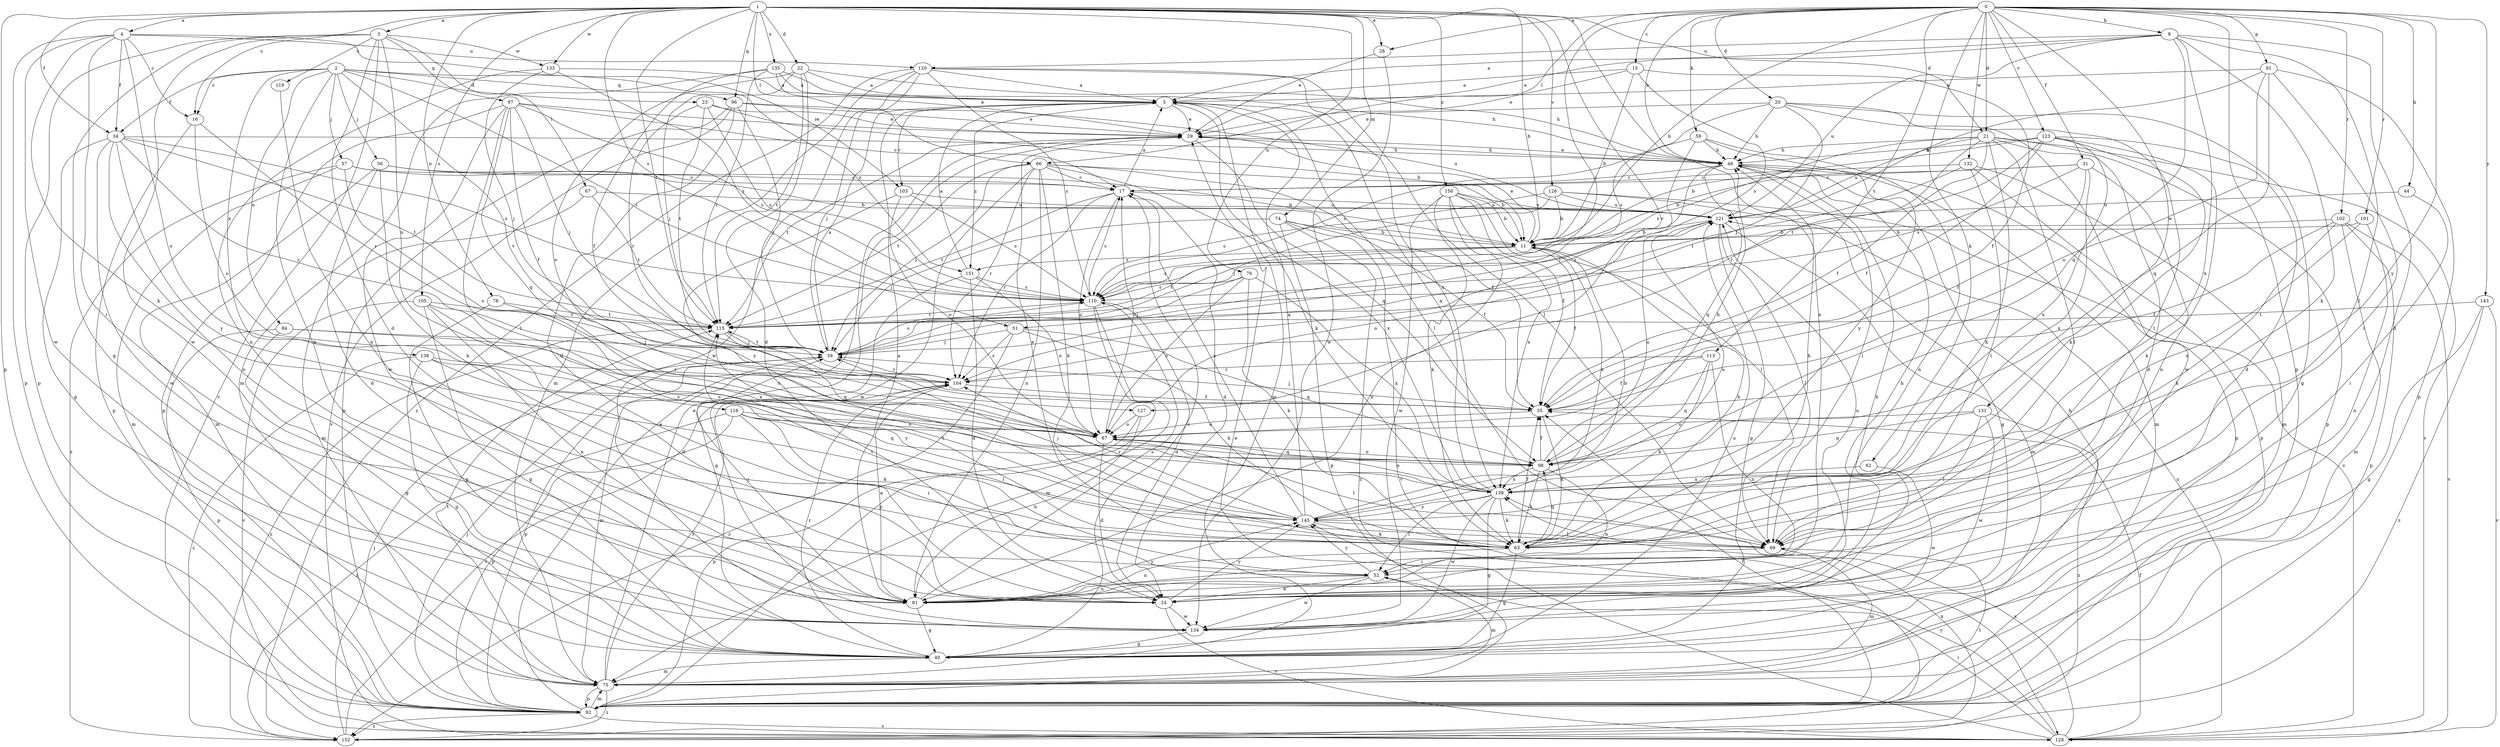 strict digraph  {
0;
1;
2;
3;
4;
5;
8;
11;
15;
16;
17;
20;
21;
22;
23;
24;
28;
29;
31;
34;
35;
40;
44;
46;
51;
52;
56;
57;
58;
59;
62;
63;
66;
67;
69;
74;
75;
76;
78;
81;
84;
87;
91;
92;
96;
97;
98;
101;
102;
103;
104;
105;
110;
113;
115;
116;
119;
120;
121;
123;
126;
127;
128;
131;
132;
133;
134;
135;
138;
139;
143;
145;
150;
151;
152;
0 -> 8  [label=b];
0 -> 11  [label=b];
0 -> 15  [label=c];
0 -> 20  [label=d];
0 -> 21  [label=d];
0 -> 28  [label=e];
0 -> 31  [label=f];
0 -> 44  [label=h];
0 -> 46  [label=h];
0 -> 51  [label=i];
0 -> 59  [label=k];
0 -> 62  [label=k];
0 -> 66  [label=l];
0 -> 91  [label=p];
0 -> 92  [label=p];
0 -> 101  [label=r];
0 -> 102  [label=r];
0 -> 113  [label=t];
0 -> 123  [label=v];
0 -> 131  [label=w];
0 -> 132  [label=w];
0 -> 143  [label=y];
0 -> 145  [label=y];
1 -> 3  [label=a];
1 -> 4  [label=a];
1 -> 11  [label=b];
1 -> 16  [label=c];
1 -> 21  [label=d];
1 -> 22  [label=d];
1 -> 28  [label=e];
1 -> 34  [label=f];
1 -> 66  [label=l];
1 -> 74  [label=m];
1 -> 76  [label=n];
1 -> 78  [label=n];
1 -> 81  [label=n];
1 -> 92  [label=p];
1 -> 96  [label=q];
1 -> 105  [label=s];
1 -> 110  [label=s];
1 -> 115  [label=t];
1 -> 126  [label=v];
1 -> 127  [label=v];
1 -> 133  [label=w];
1 -> 135  [label=x];
1 -> 150  [label=z];
2 -> 16  [label=c];
2 -> 23  [label=d];
2 -> 34  [label=f];
2 -> 51  [label=i];
2 -> 56  [label=j];
2 -> 57  [label=j];
2 -> 81  [label=n];
2 -> 84  [label=o];
2 -> 96  [label=q];
2 -> 127  [label=v];
2 -> 138  [label=x];
2 -> 151  [label=z];
3 -> 24  [label=d];
3 -> 40  [label=g];
3 -> 67  [label=l];
3 -> 92  [label=p];
3 -> 97  [label=q];
3 -> 116  [label=u];
3 -> 119  [label=u];
3 -> 128  [label=v];
3 -> 133  [label=w];
3 -> 134  [label=w];
4 -> 16  [label=c];
4 -> 34  [label=f];
4 -> 52  [label=i];
4 -> 63  [label=k];
4 -> 87  [label=o];
4 -> 92  [label=p];
4 -> 103  [label=r];
4 -> 120  [label=u];
4 -> 134  [label=w];
5 -> 29  [label=e];
5 -> 63  [label=k];
5 -> 69  [label=l];
5 -> 75  [label=m];
5 -> 103  [label=r];
5 -> 151  [label=z];
8 -> 5  [label=a];
8 -> 24  [label=d];
8 -> 29  [label=e];
8 -> 63  [label=k];
8 -> 69  [label=l];
8 -> 98  [label=q];
8 -> 120  [label=u];
8 -> 121  [label=u];
8 -> 139  [label=x];
11 -> 29  [label=e];
11 -> 35  [label=f];
11 -> 110  [label=s];
11 -> 115  [label=t];
11 -> 139  [label=x];
11 -> 151  [label=z];
15 -> 5  [label=a];
15 -> 11  [label=b];
15 -> 29  [label=e];
15 -> 35  [label=f];
15 -> 110  [label=s];
16 -> 87  [label=o];
16 -> 92  [label=p];
16 -> 104  [label=r];
17 -> 5  [label=a];
17 -> 24  [label=d];
17 -> 87  [label=o];
17 -> 104  [label=r];
17 -> 115  [label=t];
17 -> 121  [label=u];
20 -> 29  [label=e];
20 -> 40  [label=g];
20 -> 46  [label=h];
20 -> 58  [label=j];
20 -> 69  [label=l];
20 -> 110  [label=s];
20 -> 134  [label=w];
21 -> 24  [label=d];
21 -> 35  [label=f];
21 -> 46  [label=h];
21 -> 63  [label=k];
21 -> 69  [label=l];
21 -> 92  [label=p];
21 -> 104  [label=r];
21 -> 110  [label=s];
21 -> 121  [label=u];
21 -> 128  [label=v];
22 -> 5  [label=a];
22 -> 24  [label=d];
22 -> 46  [label=h];
22 -> 58  [label=j];
22 -> 87  [label=o];
22 -> 115  [label=t];
23 -> 11  [label=b];
23 -> 29  [label=e];
23 -> 104  [label=r];
23 -> 110  [label=s];
23 -> 115  [label=t];
24 -> 46  [label=h];
24 -> 121  [label=u];
24 -> 128  [label=v];
24 -> 134  [label=w];
24 -> 145  [label=y];
28 -> 29  [label=e];
28 -> 134  [label=w];
29 -> 46  [label=h];
29 -> 98  [label=q];
29 -> 115  [label=t];
31 -> 11  [label=b];
31 -> 17  [label=c];
31 -> 35  [label=f];
31 -> 63  [label=k];
31 -> 110  [label=s];
31 -> 139  [label=x];
34 -> 40  [label=g];
34 -> 46  [label=h];
34 -> 81  [label=n];
34 -> 104  [label=r];
34 -> 110  [label=s];
34 -> 115  [label=t];
34 -> 134  [label=w];
34 -> 145  [label=y];
35 -> 58  [label=j];
35 -> 63  [label=k];
35 -> 87  [label=o];
40 -> 17  [label=c];
40 -> 46  [label=h];
40 -> 75  [label=m];
40 -> 104  [label=r];
40 -> 121  [label=u];
44 -> 52  [label=i];
44 -> 121  [label=u];
46 -> 17  [label=c];
46 -> 29  [label=e];
46 -> 58  [label=j];
46 -> 69  [label=l];
46 -> 75  [label=m];
46 -> 92  [label=p];
46 -> 98  [label=q];
51 -> 58  [label=j];
51 -> 63  [label=k];
51 -> 98  [label=q];
51 -> 104  [label=r];
51 -> 152  [label=z];
52 -> 24  [label=d];
52 -> 75  [label=m];
52 -> 81  [label=n];
52 -> 115  [label=t];
52 -> 134  [label=w];
52 -> 145  [label=y];
56 -> 11  [label=b];
56 -> 17  [label=c];
56 -> 24  [label=d];
56 -> 63  [label=k];
56 -> 75  [label=m];
57 -> 11  [label=b];
57 -> 17  [label=c];
57 -> 75  [label=m];
57 -> 87  [label=o];
57 -> 152  [label=z];
58 -> 5  [label=a];
58 -> 75  [label=m];
58 -> 92  [label=p];
58 -> 104  [label=r];
58 -> 110  [label=s];
58 -> 115  [label=t];
59 -> 46  [label=h];
59 -> 81  [label=n];
59 -> 104  [label=r];
59 -> 110  [label=s];
59 -> 145  [label=y];
62 -> 134  [label=w];
62 -> 139  [label=x];
63 -> 11  [label=b];
63 -> 29  [label=e];
63 -> 35  [label=f];
63 -> 40  [label=g];
63 -> 46  [label=h];
63 -> 81  [label=n];
63 -> 98  [label=q];
63 -> 115  [label=t];
66 -> 11  [label=b];
66 -> 17  [label=c];
66 -> 35  [label=f];
66 -> 58  [label=j];
66 -> 63  [label=k];
66 -> 81  [label=n];
66 -> 104  [label=r];
66 -> 115  [label=t];
66 -> 134  [label=w];
66 -> 139  [label=x];
67 -> 75  [label=m];
67 -> 115  [label=t];
67 -> 121  [label=u];
69 -> 52  [label=i];
69 -> 75  [label=m];
74 -> 11  [label=b];
74 -> 35  [label=f];
74 -> 58  [label=j];
74 -> 92  [label=p];
74 -> 128  [label=v];
74 -> 152  [label=z];
75 -> 29  [label=e];
75 -> 92  [label=p];
75 -> 104  [label=r];
75 -> 115  [label=t];
75 -> 152  [label=z];
76 -> 58  [label=j];
76 -> 63  [label=k];
76 -> 87  [label=o];
76 -> 110  [label=s];
76 -> 139  [label=x];
78 -> 40  [label=g];
78 -> 115  [label=t];
78 -> 139  [label=x];
81 -> 5  [label=a];
81 -> 40  [label=g];
81 -> 58  [label=j];
81 -> 110  [label=s];
81 -> 145  [label=y];
84 -> 40  [label=g];
84 -> 58  [label=j];
84 -> 87  [label=o];
84 -> 92  [label=p];
87 -> 17  [label=c];
87 -> 24  [label=d];
87 -> 69  [label=l];
87 -> 98  [label=q];
91 -> 5  [label=a];
91 -> 52  [label=i];
91 -> 87  [label=o];
91 -> 92  [label=p];
91 -> 98  [label=q];
91 -> 121  [label=u];
92 -> 29  [label=e];
92 -> 35  [label=f];
92 -> 58  [label=j];
92 -> 69  [label=l];
92 -> 75  [label=m];
92 -> 128  [label=v];
92 -> 152  [label=z];
96 -> 24  [label=d];
96 -> 29  [label=e];
96 -> 58  [label=j];
96 -> 92  [label=p];
96 -> 121  [label=u];
96 -> 128  [label=v];
97 -> 17  [label=c];
97 -> 29  [label=e];
97 -> 35  [label=f];
97 -> 58  [label=j];
97 -> 69  [label=l];
97 -> 92  [label=p];
97 -> 98  [label=q];
97 -> 110  [label=s];
97 -> 134  [label=w];
98 -> 35  [label=f];
98 -> 46  [label=h];
98 -> 63  [label=k];
98 -> 81  [label=n];
98 -> 87  [label=o];
98 -> 121  [label=u];
98 -> 139  [label=x];
101 -> 11  [label=b];
101 -> 81  [label=n];
101 -> 139  [label=x];
102 -> 11  [label=b];
102 -> 35  [label=f];
102 -> 63  [label=k];
102 -> 75  [label=m];
102 -> 92  [label=p];
102 -> 128  [label=v];
103 -> 87  [label=o];
103 -> 110  [label=s];
103 -> 121  [label=u];
103 -> 145  [label=y];
104 -> 35  [label=f];
104 -> 81  [label=n];
105 -> 24  [label=d];
105 -> 40  [label=g];
105 -> 81  [label=n];
105 -> 115  [label=t];
105 -> 128  [label=v];
105 -> 139  [label=x];
110 -> 17  [label=c];
110 -> 24  [label=d];
110 -> 75  [label=m];
110 -> 92  [label=p];
110 -> 115  [label=t];
113 -> 35  [label=f];
113 -> 63  [label=k];
113 -> 81  [label=n];
113 -> 98  [label=q];
113 -> 104  [label=r];
115 -> 58  [label=j];
115 -> 98  [label=q];
115 -> 152  [label=z];
116 -> 52  [label=i];
116 -> 63  [label=k];
116 -> 69  [label=l];
116 -> 87  [label=o];
116 -> 92  [label=p];
116 -> 98  [label=q];
116 -> 152  [label=z];
119 -> 81  [label=n];
120 -> 5  [label=a];
120 -> 58  [label=j];
120 -> 69  [label=l];
120 -> 75  [label=m];
120 -> 110  [label=s];
120 -> 134  [label=w];
120 -> 139  [label=x];
120 -> 152  [label=z];
121 -> 11  [label=b];
121 -> 40  [label=g];
121 -> 69  [label=l];
121 -> 75  [label=m];
121 -> 87  [label=o];
123 -> 11  [label=b];
123 -> 24  [label=d];
123 -> 35  [label=f];
123 -> 46  [label=h];
123 -> 63  [label=k];
123 -> 81  [label=n];
123 -> 115  [label=t];
123 -> 139  [label=x];
126 -> 11  [label=b];
126 -> 40  [label=g];
126 -> 58  [label=j];
126 -> 110  [label=s];
126 -> 121  [label=u];
126 -> 128  [label=v];
127 -> 81  [label=n];
127 -> 87  [label=o];
127 -> 92  [label=p];
128 -> 29  [label=e];
128 -> 35  [label=f];
128 -> 52  [label=i];
128 -> 121  [label=u];
128 -> 139  [label=x];
128 -> 145  [label=y];
131 -> 69  [label=l];
131 -> 87  [label=o];
131 -> 98  [label=q];
131 -> 134  [label=w];
131 -> 152  [label=z];
132 -> 17  [label=c];
132 -> 69  [label=l];
132 -> 75  [label=m];
132 -> 92  [label=p];
132 -> 115  [label=t];
133 -> 5  [label=a];
133 -> 58  [label=j];
133 -> 81  [label=n];
133 -> 110  [label=s];
134 -> 40  [label=g];
134 -> 46  [label=h];
135 -> 5  [label=a];
135 -> 29  [label=e];
135 -> 35  [label=f];
135 -> 46  [label=h];
135 -> 75  [label=m];
135 -> 115  [label=t];
138 -> 40  [label=g];
138 -> 87  [label=o];
138 -> 104  [label=r];
138 -> 145  [label=y];
138 -> 152  [label=z];
139 -> 5  [label=a];
139 -> 40  [label=g];
139 -> 52  [label=i];
139 -> 63  [label=k];
139 -> 87  [label=o];
139 -> 134  [label=w];
139 -> 145  [label=y];
143 -> 40  [label=g];
143 -> 115  [label=t];
143 -> 128  [label=v];
143 -> 152  [label=z];
145 -> 5  [label=a];
145 -> 11  [label=b];
145 -> 17  [label=c];
145 -> 58  [label=j];
145 -> 63  [label=k];
145 -> 69  [label=l];
145 -> 104  [label=r];
145 -> 121  [label=u];
150 -> 11  [label=b];
150 -> 35  [label=f];
150 -> 63  [label=k];
150 -> 69  [label=l];
150 -> 81  [label=n];
150 -> 121  [label=u];
150 -> 134  [label=w];
150 -> 139  [label=x];
151 -> 5  [label=a];
151 -> 24  [label=d];
151 -> 40  [label=g];
151 -> 87  [label=o];
151 -> 110  [label=s];
152 -> 58  [label=j];
152 -> 104  [label=r];
152 -> 139  [label=x];
}
